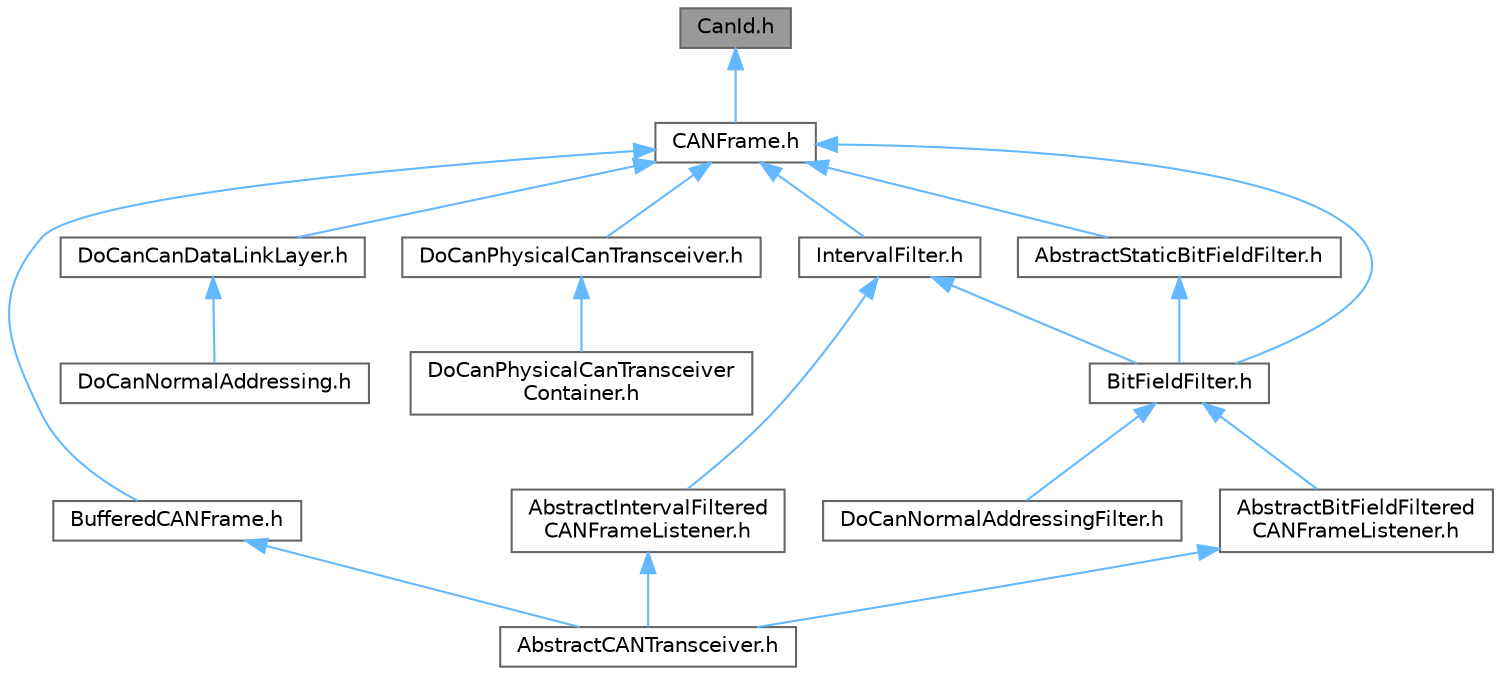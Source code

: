 digraph "CanId.h"
{
 // LATEX_PDF_SIZE
  bgcolor="transparent";
  edge [fontname=Helvetica,fontsize=10,labelfontname=Helvetica,labelfontsize=10];
  node [fontname=Helvetica,fontsize=10,shape=box,height=0.2,width=0.4];
  Node1 [id="Node000001",label="CanId.h",height=0.2,width=0.4,color="gray40", fillcolor="grey60", style="filled", fontcolor="black",tooltip=" "];
  Node1 -> Node2 [id="edge1_Node000001_Node000002",dir="back",color="steelblue1",style="solid",tooltip=" "];
  Node2 [id="Node000002",label="CANFrame.h",height=0.2,width=0.4,color="grey40", fillcolor="white", style="filled",URL="$d1/d59/CANFrame_8h.html",tooltip=" "];
  Node2 -> Node3 [id="edge2_Node000002_Node000003",dir="back",color="steelblue1",style="solid",tooltip=" "];
  Node3 [id="Node000003",label="AbstractStaticBitFieldFilter.h",height=0.2,width=0.4,color="grey40", fillcolor="white", style="filled",URL="$dd/d42/AbstractStaticBitFieldFilter_8h.html",tooltip=" "];
  Node3 -> Node4 [id="edge3_Node000003_Node000004",dir="back",color="steelblue1",style="solid",tooltip=" "];
  Node4 [id="Node000004",label="BitFieldFilter.h",height=0.2,width=0.4,color="grey40", fillcolor="white", style="filled",URL="$de/d63/BitFieldFilter_8h.html",tooltip=" "];
  Node4 -> Node5 [id="edge4_Node000004_Node000005",dir="back",color="steelblue1",style="solid",tooltip=" "];
  Node5 [id="Node000005",label="AbstractBitFieldFiltered\lCANFrameListener.h",height=0.2,width=0.4,color="grey40", fillcolor="white", style="filled",URL="$d5/d4b/AbstractBitFieldFilteredCANFrameListener_8h.html",tooltip=" "];
  Node5 -> Node6 [id="edge5_Node000005_Node000006",dir="back",color="steelblue1",style="solid",tooltip=" "];
  Node6 [id="Node000006",label="AbstractCANTransceiver.h",height=0.2,width=0.4,color="grey40", fillcolor="white", style="filled",URL="$d0/db6/AbstractCANTransceiver_8h.html",tooltip=" "];
  Node4 -> Node7 [id="edge6_Node000004_Node000007",dir="back",color="steelblue1",style="solid",tooltip=" "];
  Node7 [id="Node000007",label="DoCanNormalAddressingFilter.h",height=0.2,width=0.4,color="grey40", fillcolor="white", style="filled",URL="$d0/db8/DoCanNormalAddressingFilter_8h_source.html",tooltip=" "];
  Node2 -> Node4 [id="edge7_Node000002_Node000004",dir="back",color="steelblue1",style="solid",tooltip=" "];
  Node2 -> Node8 [id="edge8_Node000002_Node000008",dir="back",color="steelblue1",style="solid",tooltip=" "];
  Node8 [id="Node000008",label="BufferedCANFrame.h",height=0.2,width=0.4,color="grey40", fillcolor="white", style="filled",URL="$d4/df8/BufferedCANFrame_8h.html",tooltip=" "];
  Node8 -> Node6 [id="edge9_Node000008_Node000006",dir="back",color="steelblue1",style="solid",tooltip=" "];
  Node2 -> Node9 [id="edge10_Node000002_Node000009",dir="back",color="steelblue1",style="solid",tooltip=" "];
  Node9 [id="Node000009",label="DoCanCanDataLinkLayer.h",height=0.2,width=0.4,color="grey40", fillcolor="white", style="filled",URL="$d0/d7e/DoCanCanDataLinkLayer_8h_source.html",tooltip=" "];
  Node9 -> Node10 [id="edge11_Node000009_Node000010",dir="back",color="steelblue1",style="solid",tooltip=" "];
  Node10 [id="Node000010",label="DoCanNormalAddressing.h",height=0.2,width=0.4,color="grey40", fillcolor="white", style="filled",URL="$d6/def/DoCanNormalAddressing_8h_source.html",tooltip=" "];
  Node2 -> Node11 [id="edge12_Node000002_Node000011",dir="back",color="steelblue1",style="solid",tooltip=" "];
  Node11 [id="Node000011",label="DoCanPhysicalCanTransceiver.h",height=0.2,width=0.4,color="grey40", fillcolor="white", style="filled",URL="$de/da1/DoCanPhysicalCanTransceiver_8h_source.html",tooltip=" "];
  Node11 -> Node12 [id="edge13_Node000011_Node000012",dir="back",color="steelblue1",style="solid",tooltip=" "];
  Node12 [id="Node000012",label="DoCanPhysicalCanTransceiver\lContainer.h",height=0.2,width=0.4,color="grey40", fillcolor="white", style="filled",URL="$d4/d75/DoCanPhysicalCanTransceiverContainer_8h_source.html",tooltip=" "];
  Node2 -> Node13 [id="edge14_Node000002_Node000013",dir="back",color="steelblue1",style="solid",tooltip=" "];
  Node13 [id="Node000013",label="IntervalFilter.h",height=0.2,width=0.4,color="grey40", fillcolor="white", style="filled",URL="$d2/d34/IntervalFilter_8h.html",tooltip=" "];
  Node13 -> Node14 [id="edge15_Node000013_Node000014",dir="back",color="steelblue1",style="solid",tooltip=" "];
  Node14 [id="Node000014",label="AbstractIntervalFiltered\lCANFrameListener.h",height=0.2,width=0.4,color="grey40", fillcolor="white", style="filled",URL="$d5/d5b/AbstractIntervalFilteredCANFrameListener_8h.html",tooltip=" "];
  Node14 -> Node6 [id="edge16_Node000014_Node000006",dir="back",color="steelblue1",style="solid",tooltip=" "];
  Node13 -> Node4 [id="edge17_Node000013_Node000004",dir="back",color="steelblue1",style="solid",tooltip=" "];
}
